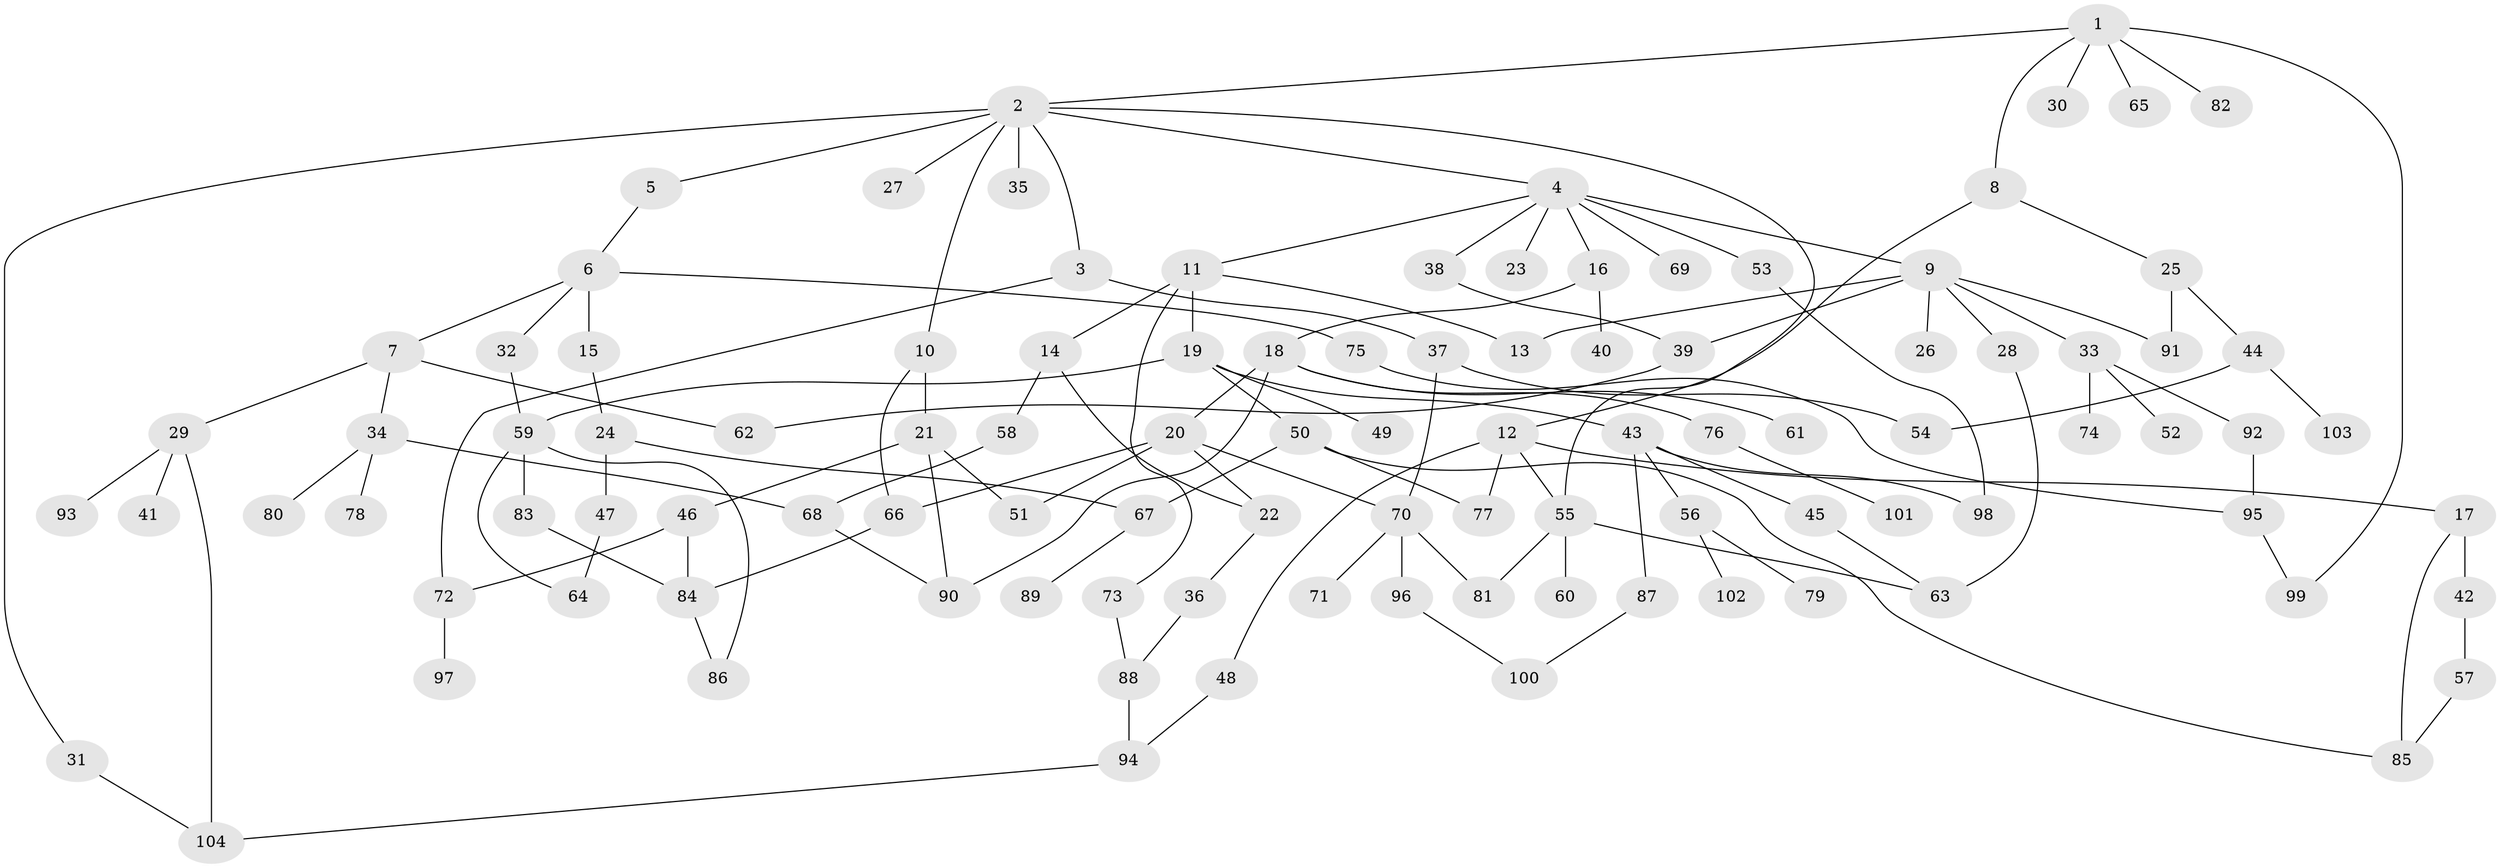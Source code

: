 // coarse degree distribution, {6: 0.038461538461538464, 14: 0.019230769230769232, 2: 0.25, 5: 0.07692307692307693, 4: 0.09615384615384616, 8: 0.057692307692307696, 3: 0.19230769230769232, 9: 0.019230769230769232, 1: 0.25}
// Generated by graph-tools (version 1.1) at 2025/17/03/04/25 18:17:03]
// undirected, 104 vertices, 137 edges
graph export_dot {
graph [start="1"]
  node [color=gray90,style=filled];
  1;
  2;
  3;
  4;
  5;
  6;
  7;
  8;
  9;
  10;
  11;
  12;
  13;
  14;
  15;
  16;
  17;
  18;
  19;
  20;
  21;
  22;
  23;
  24;
  25;
  26;
  27;
  28;
  29;
  30;
  31;
  32;
  33;
  34;
  35;
  36;
  37;
  38;
  39;
  40;
  41;
  42;
  43;
  44;
  45;
  46;
  47;
  48;
  49;
  50;
  51;
  52;
  53;
  54;
  55;
  56;
  57;
  58;
  59;
  60;
  61;
  62;
  63;
  64;
  65;
  66;
  67;
  68;
  69;
  70;
  71;
  72;
  73;
  74;
  75;
  76;
  77;
  78;
  79;
  80;
  81;
  82;
  83;
  84;
  85;
  86;
  87;
  88;
  89;
  90;
  91;
  92;
  93;
  94;
  95;
  96;
  97;
  98;
  99;
  100;
  101;
  102;
  103;
  104;
  1 -- 2;
  1 -- 8;
  1 -- 30;
  1 -- 65;
  1 -- 82;
  1 -- 99;
  2 -- 3;
  2 -- 4;
  2 -- 5;
  2 -- 10;
  2 -- 27;
  2 -- 31;
  2 -- 35;
  2 -- 55;
  3 -- 37;
  3 -- 72;
  4 -- 9;
  4 -- 11;
  4 -- 16;
  4 -- 23;
  4 -- 38;
  4 -- 53;
  4 -- 69;
  5 -- 6;
  6 -- 7;
  6 -- 15;
  6 -- 32;
  6 -- 75;
  7 -- 29;
  7 -- 34;
  7 -- 62;
  8 -- 12;
  8 -- 25;
  9 -- 26;
  9 -- 28;
  9 -- 33;
  9 -- 91;
  9 -- 13;
  9 -- 39;
  10 -- 21;
  10 -- 66;
  11 -- 13;
  11 -- 14;
  11 -- 19;
  11 -- 73;
  12 -- 17;
  12 -- 48;
  12 -- 77;
  12 -- 55;
  14 -- 22;
  14 -- 58;
  15 -- 24;
  16 -- 18;
  16 -- 40;
  17 -- 42;
  17 -- 85;
  18 -- 20;
  18 -- 61;
  18 -- 76;
  18 -- 90;
  19 -- 43;
  19 -- 49;
  19 -- 50;
  19 -- 59;
  20 -- 51;
  20 -- 66;
  20 -- 70;
  20 -- 22;
  21 -- 46;
  21 -- 90;
  21 -- 51;
  22 -- 36;
  24 -- 47;
  24 -- 67;
  25 -- 44;
  25 -- 91;
  28 -- 63;
  29 -- 41;
  29 -- 93;
  29 -- 104;
  31 -- 104;
  32 -- 59;
  33 -- 52;
  33 -- 74;
  33 -- 92;
  34 -- 68;
  34 -- 78;
  34 -- 80;
  36 -- 88;
  37 -- 54;
  37 -- 70;
  38 -- 39;
  39 -- 62;
  42 -- 57;
  43 -- 45;
  43 -- 56;
  43 -- 87;
  43 -- 98;
  44 -- 103;
  44 -- 54;
  45 -- 63;
  46 -- 84;
  46 -- 72;
  47 -- 64;
  48 -- 94;
  50 -- 77;
  50 -- 67;
  50 -- 85;
  53 -- 98;
  55 -- 60;
  55 -- 81;
  55 -- 63;
  56 -- 79;
  56 -- 102;
  57 -- 85;
  58 -- 68;
  59 -- 83;
  59 -- 86;
  59 -- 64;
  66 -- 84;
  67 -- 89;
  68 -- 90;
  70 -- 71;
  70 -- 96;
  70 -- 81;
  72 -- 97;
  73 -- 88;
  75 -- 95;
  76 -- 101;
  83 -- 84;
  84 -- 86;
  87 -- 100;
  88 -- 94;
  92 -- 95;
  94 -- 104;
  95 -- 99;
  96 -- 100;
}
